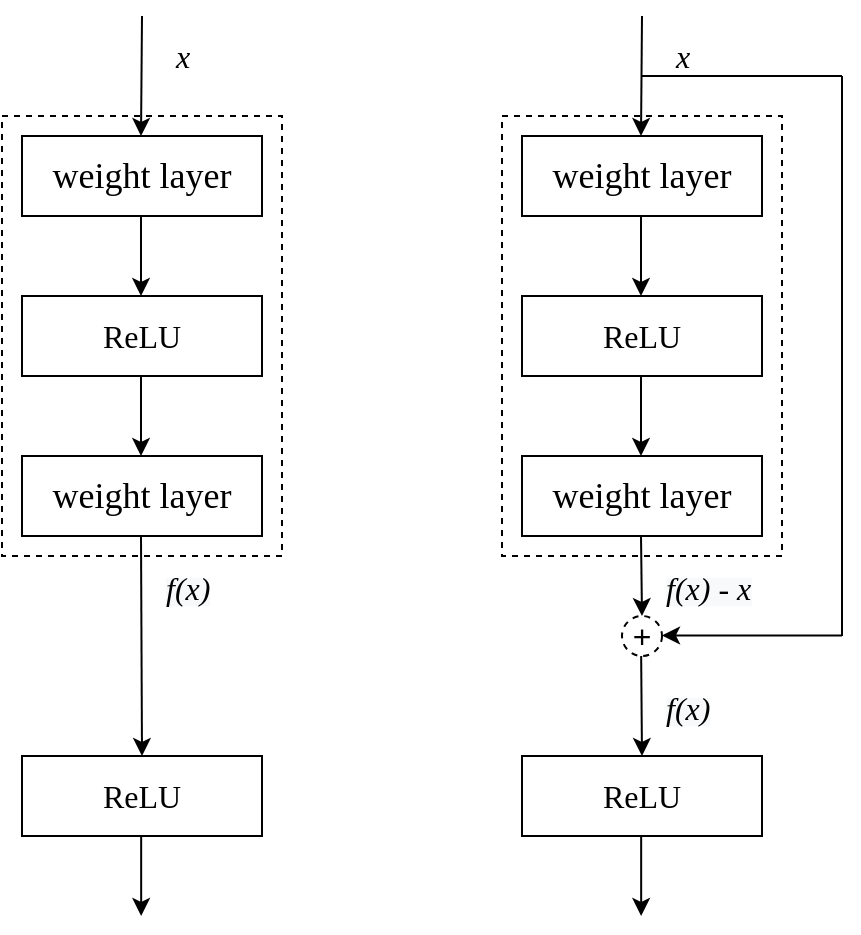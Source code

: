 <mxfile version="14.4.2" type="github">
  <diagram id="qtPv1vEU4sdEXhc-7MDy" name="第 1 页">
    <mxGraphModel dx="1422" dy="800" grid="1" gridSize="10" guides="1" tooltips="1" connect="1" arrows="1" fold="1" page="1" pageScale="1" pageWidth="827" pageHeight="1169" math="0" shadow="0">
      <root>
        <mxCell id="0" />
        <mxCell id="1" parent="0" />
        <mxCell id="Skhjj6vPnXV0KK0YvXiV-13" value="" style="rounded=0;whiteSpace=wrap;html=1;dashed=1;" parent="1" vertex="1">
          <mxGeometry x="150" y="190" width="140" height="220" as="geometry" />
        </mxCell>
        <mxCell id="Skhjj6vPnXV0KK0YvXiV-1" value="&lt;font face=&quot;Times New Roman&quot; style=&quot;font-size: 18px&quot;&gt;weight layer&lt;/font&gt;" style="rounded=0;whiteSpace=wrap;html=1;" parent="1" vertex="1">
          <mxGeometry x="160" y="200" width="120" height="40" as="geometry" />
        </mxCell>
        <mxCell id="Skhjj6vPnXV0KK0YvXiV-2" value="" style="endArrow=classic;html=1;" parent="1" edge="1">
          <mxGeometry width="50" height="50" relative="1" as="geometry">
            <mxPoint x="220" y="140" as="sourcePoint" />
            <mxPoint x="219.5" y="200" as="targetPoint" />
          </mxGeometry>
        </mxCell>
        <mxCell id="Skhjj6vPnXV0KK0YvXiV-3" value="&lt;font face=&quot;Times New Roman&quot; style=&quot;font-size: 16px&quot;&gt;ReLU&lt;/font&gt;" style="rounded=0;whiteSpace=wrap;html=1;" parent="1" vertex="1">
          <mxGeometry x="160" y="280" width="120" height="40" as="geometry" />
        </mxCell>
        <mxCell id="Skhjj6vPnXV0KK0YvXiV-4" value="" style="endArrow=classic;html=1;" parent="1" edge="1">
          <mxGeometry width="50" height="50" relative="1" as="geometry">
            <mxPoint x="219.5" y="240" as="sourcePoint" />
            <mxPoint x="219.5" y="280" as="targetPoint" />
          </mxGeometry>
        </mxCell>
        <mxCell id="Skhjj6vPnXV0KK0YvXiV-5" value="&lt;span style=&quot;font-family: &amp;#34;times new roman&amp;#34; ; font-size: 18px&quot;&gt;weight layer&lt;/span&gt;" style="rounded=0;whiteSpace=wrap;html=1;" parent="1" vertex="1">
          <mxGeometry x="160" y="360" width="120" height="40" as="geometry" />
        </mxCell>
        <mxCell id="Skhjj6vPnXV0KK0YvXiV-6" value="" style="endArrow=classic;html=1;" parent="1" edge="1">
          <mxGeometry width="50" height="50" relative="1" as="geometry">
            <mxPoint x="219.5" y="320" as="sourcePoint" />
            <mxPoint x="219.5" y="360" as="targetPoint" />
          </mxGeometry>
        </mxCell>
        <mxCell id="Skhjj6vPnXV0KK0YvXiV-7" value="" style="endArrow=classic;html=1;entryX=0.5;entryY=0;entryDx=0;entryDy=0;" parent="1" target="Skhjj6vPnXV0KK0YvXiV-8" edge="1">
          <mxGeometry width="50" height="50" relative="1" as="geometry">
            <mxPoint x="219.5" y="400" as="sourcePoint" />
            <mxPoint x="220" y="480" as="targetPoint" />
          </mxGeometry>
        </mxCell>
        <mxCell id="Skhjj6vPnXV0KK0YvXiV-8" value="&lt;font face=&quot;Times New Roman&quot; style=&quot;font-size: 16px&quot;&gt;ReLU&lt;/font&gt;" style="rounded=0;whiteSpace=wrap;html=1;" parent="1" vertex="1">
          <mxGeometry x="160" y="510" width="120" height="40" as="geometry" />
        </mxCell>
        <mxCell id="Skhjj6vPnXV0KK0YvXiV-9" value="&lt;font face=&quot;Times New Roman&quot; style=&quot;font-size: 16px&quot;&gt;&lt;i&gt;x&lt;/i&gt;&lt;/font&gt;" style="text;html=1;resizable=0;autosize=1;align=center;verticalAlign=middle;points=[];fillColor=none;strokeColor=none;rounded=0;" parent="1" vertex="1">
          <mxGeometry x="230" y="150" width="20" height="20" as="geometry" />
        </mxCell>
        <mxCell id="Skhjj6vPnXV0KK0YvXiV-10" value="" style="endArrow=classic;html=1;" parent="1" edge="1">
          <mxGeometry width="50" height="50" relative="1" as="geometry">
            <mxPoint x="219.58" y="550" as="sourcePoint" />
            <mxPoint x="219.58" y="590" as="targetPoint" />
          </mxGeometry>
        </mxCell>
        <mxCell id="Skhjj6vPnXV0KK0YvXiV-11" value="&lt;span style=&quot;color: rgb(0 , 0 , 0) ; font-weight: 400 ; letter-spacing: normal ; text-align: center ; text-indent: 0px ; text-transform: none ; word-spacing: 0px ; background-color: rgb(248 , 249 , 250) ; display: inline ; float: none&quot;&gt;&lt;font face=&quot;Times New Roman&quot; style=&quot;font-size: 16px&quot;&gt;&lt;i&gt;f(x)&lt;/i&gt;&lt;/font&gt;&lt;/span&gt;" style="text;whiteSpace=wrap;html=1;" parent="1" vertex="1">
          <mxGeometry x="230" y="410" width="30" height="30" as="geometry" />
        </mxCell>
        <mxCell id="Skhjj6vPnXV0KK0YvXiV-14" value="" style="rounded=0;whiteSpace=wrap;html=1;dashed=1;" parent="1" vertex="1">
          <mxGeometry x="400" y="190" width="140" height="220" as="geometry" />
        </mxCell>
        <mxCell id="Skhjj6vPnXV0KK0YvXiV-15" value="&lt;font face=&quot;Times New Roman&quot; style=&quot;font-size: 18px&quot;&gt;weight layer&lt;/font&gt;" style="rounded=0;whiteSpace=wrap;html=1;" parent="1" vertex="1">
          <mxGeometry x="410" y="200" width="120" height="40" as="geometry" />
        </mxCell>
        <mxCell id="Skhjj6vPnXV0KK0YvXiV-16" value="" style="endArrow=classic;html=1;" parent="1" edge="1">
          <mxGeometry width="50" height="50" relative="1" as="geometry">
            <mxPoint x="470" y="140" as="sourcePoint" />
            <mxPoint x="469.5" y="200" as="targetPoint" />
          </mxGeometry>
        </mxCell>
        <mxCell id="Skhjj6vPnXV0KK0YvXiV-17" value="&lt;font face=&quot;Times New Roman&quot; style=&quot;font-size: 16px&quot;&gt;ReLU&lt;/font&gt;" style="rounded=0;whiteSpace=wrap;html=1;" parent="1" vertex="1">
          <mxGeometry x="410" y="280" width="120" height="40" as="geometry" />
        </mxCell>
        <mxCell id="Skhjj6vPnXV0KK0YvXiV-18" value="" style="endArrow=classic;html=1;" parent="1" edge="1">
          <mxGeometry width="50" height="50" relative="1" as="geometry">
            <mxPoint x="469.5" y="240" as="sourcePoint" />
            <mxPoint x="469.5" y="280" as="targetPoint" />
          </mxGeometry>
        </mxCell>
        <mxCell id="Skhjj6vPnXV0KK0YvXiV-19" value="&lt;span style=&quot;font-family: &amp;#34;times new roman&amp;#34; ; font-size: 18px&quot;&gt;weight layer&lt;/span&gt;" style="rounded=0;whiteSpace=wrap;html=1;" parent="1" vertex="1">
          <mxGeometry x="410" y="360" width="120" height="40" as="geometry" />
        </mxCell>
        <mxCell id="Skhjj6vPnXV0KK0YvXiV-20" value="" style="endArrow=classic;html=1;" parent="1" edge="1">
          <mxGeometry width="50" height="50" relative="1" as="geometry">
            <mxPoint x="469.5" y="320" as="sourcePoint" />
            <mxPoint x="469.5" y="360" as="targetPoint" />
          </mxGeometry>
        </mxCell>
        <mxCell id="Skhjj6vPnXV0KK0YvXiV-21" value="" style="endArrow=classic;html=1;" parent="1" edge="1">
          <mxGeometry width="50" height="50" relative="1" as="geometry">
            <mxPoint x="469.5" y="400" as="sourcePoint" />
            <mxPoint x="470" y="440" as="targetPoint" />
          </mxGeometry>
        </mxCell>
        <mxCell id="Skhjj6vPnXV0KK0YvXiV-22" value="&lt;font face=&quot;Times New Roman&quot; style=&quot;font-size: 16px&quot;&gt;ReLU&lt;/font&gt;" style="rounded=0;whiteSpace=wrap;html=1;" parent="1" vertex="1">
          <mxGeometry x="410" y="510" width="120" height="40" as="geometry" />
        </mxCell>
        <mxCell id="Skhjj6vPnXV0KK0YvXiV-23" value="&lt;font face=&quot;Times New Roman&quot; style=&quot;font-size: 16px&quot;&gt;&lt;i&gt;x&lt;/i&gt;&lt;/font&gt;" style="text;html=1;resizable=0;autosize=1;align=center;verticalAlign=middle;points=[];fillColor=none;strokeColor=none;rounded=0;" parent="1" vertex="1">
          <mxGeometry x="480" y="150" width="20" height="20" as="geometry" />
        </mxCell>
        <mxCell id="Skhjj6vPnXV0KK0YvXiV-24" value="" style="endArrow=classic;html=1;" parent="1" edge="1">
          <mxGeometry width="50" height="50" relative="1" as="geometry">
            <mxPoint x="469.58" y="550" as="sourcePoint" />
            <mxPoint x="469.58" y="590" as="targetPoint" />
          </mxGeometry>
        </mxCell>
        <mxCell id="Skhjj6vPnXV0KK0YvXiV-25" value="&lt;span style=&quot;color: rgb(0 , 0 , 0) ; font-weight: 400 ; letter-spacing: normal ; text-align: center ; text-indent: 0px ; text-transform: none ; word-spacing: 0px ; background-color: rgb(248 , 249 , 250) ; display: inline ; float: none&quot;&gt;&lt;font face=&quot;Times New Roman&quot; style=&quot;font-size: 16px&quot;&gt;&lt;i&gt;f(x) - x&lt;/i&gt;&lt;/font&gt;&lt;/span&gt;" style="text;whiteSpace=wrap;html=1;" parent="1" vertex="1">
          <mxGeometry x="480" y="410" width="50" height="30" as="geometry" />
        </mxCell>
        <mxCell id="Skhjj6vPnXV0KK0YvXiV-26" value="&lt;font style=&quot;font-size: 16px&quot;&gt;+&lt;/font&gt;" style="ellipse;whiteSpace=wrap;html=1;aspect=fixed;dashed=1;" parent="1" vertex="1">
          <mxGeometry x="460" y="440" width="20" height="20" as="geometry" />
        </mxCell>
        <mxCell id="Skhjj6vPnXV0KK0YvXiV-27" value="" style="endArrow=classic;html=1;entryX=0.5;entryY=0;entryDx=0;entryDy=0;" parent="1" target="Skhjj6vPnXV0KK0YvXiV-22" edge="1">
          <mxGeometry width="50" height="50" relative="1" as="geometry">
            <mxPoint x="469.58" y="460" as="sourcePoint" />
            <mxPoint x="469.58" y="500" as="targetPoint" />
          </mxGeometry>
        </mxCell>
        <mxCell id="Skhjj6vPnXV0KK0YvXiV-28" value="" style="endArrow=none;html=1;" parent="1" edge="1">
          <mxGeometry width="50" height="50" relative="1" as="geometry">
            <mxPoint x="470" y="170" as="sourcePoint" />
            <mxPoint x="570" y="170" as="targetPoint" />
          </mxGeometry>
        </mxCell>
        <mxCell id="Skhjj6vPnXV0KK0YvXiV-29" value="" style="endArrow=none;html=1;" parent="1" edge="1">
          <mxGeometry width="50" height="50" relative="1" as="geometry">
            <mxPoint x="570" y="450" as="sourcePoint" />
            <mxPoint x="570" y="170" as="targetPoint" />
          </mxGeometry>
        </mxCell>
        <mxCell id="Skhjj6vPnXV0KK0YvXiV-30" value="" style="endArrow=classic;html=1;" parent="1" edge="1">
          <mxGeometry width="50" height="50" relative="1" as="geometry">
            <mxPoint x="570" y="449.71" as="sourcePoint" />
            <mxPoint x="480" y="449.71" as="targetPoint" />
          </mxGeometry>
        </mxCell>
        <mxCell id="Skhjj6vPnXV0KK0YvXiV-31" value="&lt;span style=&quot;color: rgb(0 , 0 , 0) ; font-weight: 400 ; letter-spacing: normal ; text-align: center ; text-indent: 0px ; text-transform: none ; word-spacing: 0px ; background-color: rgb(248 , 249 , 250) ; display: inline ; float: none&quot;&gt;&lt;font face=&quot;Times New Roman&quot; style=&quot;font-size: 16px&quot;&gt;&lt;i&gt;f(x)&lt;/i&gt;&lt;/font&gt;&lt;/span&gt;" style="text;whiteSpace=wrap;html=1;" parent="1" vertex="1">
          <mxGeometry x="480" y="470" width="30" height="30" as="geometry" />
        </mxCell>
      </root>
    </mxGraphModel>
  </diagram>
</mxfile>

